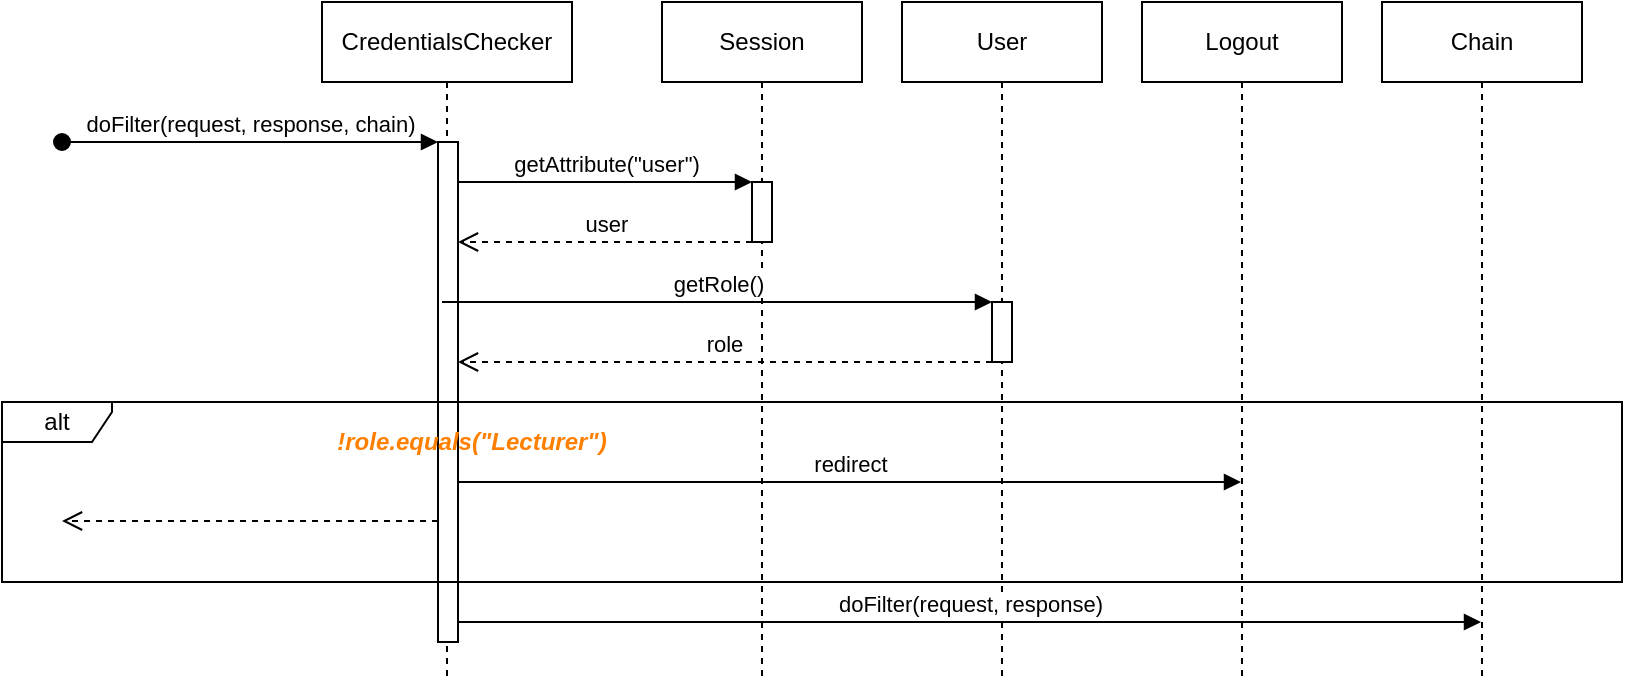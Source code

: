 <mxfile version="21.3.4" type="device">
  <diagram name="Page-1" id="2YBvvXClWsGukQMizWep">
    <mxGraphModel dx="472" dy="697" grid="1" gridSize="10" guides="1" tooltips="1" connect="1" arrows="1" fold="1" page="1" pageScale="1" pageWidth="850" pageHeight="1100" math="0" shadow="0">
      <root>
        <mxCell id="0" />
        <mxCell id="1" parent="0" />
        <mxCell id="ZxQ5UOW7yzgk-UkYAwtb-1" value="CredentialsChecker" style="shape=umlLifeline;perimeter=lifelinePerimeter;whiteSpace=wrap;html=1;container=0;dropTarget=0;collapsible=0;recursiveResize=0;outlineConnect=0;portConstraint=eastwest;newEdgeStyle={&quot;edgeStyle&quot;:&quot;elbowEdgeStyle&quot;,&quot;elbow&quot;:&quot;vertical&quot;,&quot;curved&quot;:0,&quot;rounded&quot;:0};" vertex="1" parent="1">
          <mxGeometry x="290" y="210" width="125" height="340" as="geometry" />
        </mxCell>
        <mxCell id="ZxQ5UOW7yzgk-UkYAwtb-2" value="doFilter(request, response, chain)" style="html=1;verticalAlign=bottom;startArrow=oval;endArrow=block;startSize=8;edgeStyle=elbowEdgeStyle;elbow=vertical;curved=0;rounded=0;" edge="1" parent="ZxQ5UOW7yzgk-UkYAwtb-1" target="ZxQ5UOW7yzgk-UkYAwtb-3">
          <mxGeometry relative="1" as="geometry">
            <mxPoint x="-130" y="70" as="sourcePoint" />
            <mxPoint x="45" y="70" as="targetPoint" />
          </mxGeometry>
        </mxCell>
        <mxCell id="ZxQ5UOW7yzgk-UkYAwtb-3" value="" style="html=1;points=[];perimeter=orthogonalPerimeter;outlineConnect=0;targetShapes=umlLifeline;portConstraint=eastwest;newEdgeStyle={&quot;edgeStyle&quot;:&quot;elbowEdgeStyle&quot;,&quot;elbow&quot;:&quot;vertical&quot;,&quot;curved&quot;:0,&quot;rounded&quot;:0};" vertex="1" parent="ZxQ5UOW7yzgk-UkYAwtb-1">
          <mxGeometry x="58" y="70" width="10" height="250" as="geometry" />
        </mxCell>
        <mxCell id="ZxQ5UOW7yzgk-UkYAwtb-4" value="Session" style="shape=umlLifeline;perimeter=lifelinePerimeter;whiteSpace=wrap;html=1;container=0;dropTarget=0;collapsible=0;recursiveResize=0;outlineConnect=0;portConstraint=eastwest;newEdgeStyle={&quot;edgeStyle&quot;:&quot;elbowEdgeStyle&quot;,&quot;elbow&quot;:&quot;vertical&quot;,&quot;curved&quot;:0,&quot;rounded&quot;:0};" vertex="1" parent="1">
          <mxGeometry x="460" y="210" width="100" height="340" as="geometry" />
        </mxCell>
        <mxCell id="ZxQ5UOW7yzgk-UkYAwtb-6" value="" style="html=1;points=[];perimeter=orthogonalPerimeter;outlineConnect=0;targetShapes=umlLifeline;portConstraint=eastwest;newEdgeStyle={&quot;edgeStyle&quot;:&quot;elbowEdgeStyle&quot;,&quot;elbow&quot;:&quot;vertical&quot;,&quot;curved&quot;:0,&quot;rounded&quot;:0};" vertex="1" parent="ZxQ5UOW7yzgk-UkYAwtb-4">
          <mxGeometry x="45" y="90" width="10" height="30" as="geometry" />
        </mxCell>
        <mxCell id="ZxQ5UOW7yzgk-UkYAwtb-7" value="getAttribute(&quot;user&quot;)" style="html=1;verticalAlign=bottom;endArrow=block;edgeStyle=elbowEdgeStyle;elbow=vertical;curved=0;rounded=0;" edge="1" parent="ZxQ5UOW7yzgk-UkYAwtb-4" target="ZxQ5UOW7yzgk-UkYAwtb-6">
          <mxGeometry relative="1" as="geometry">
            <mxPoint x="-102" y="90" as="sourcePoint" />
            <Array as="points">
              <mxPoint x="-40" y="90" />
              <mxPoint x="-60" y="100" />
              <mxPoint x="-40" y="90" />
            </Array>
            <mxPoint x="70" y="90" as="targetPoint" />
          </mxGeometry>
        </mxCell>
        <mxCell id="ZxQ5UOW7yzgk-UkYAwtb-8" value="user" style="html=1;verticalAlign=bottom;endArrow=open;dashed=1;endSize=8;edgeStyle=elbowEdgeStyle;elbow=vertical;curved=0;rounded=0;" edge="1" parent="ZxQ5UOW7yzgk-UkYAwtb-4" source="ZxQ5UOW7yzgk-UkYAwtb-6">
          <mxGeometry x="0.003" relative="1" as="geometry">
            <mxPoint x="-102" y="120" as="targetPoint" />
            <Array as="points">
              <mxPoint x="33" y="120" />
              <mxPoint x="-22" y="120" />
            </Array>
            <mxPoint x="48" y="120" as="sourcePoint" />
            <mxPoint as="offset" />
          </mxGeometry>
        </mxCell>
        <mxCell id="ZxQ5UOW7yzgk-UkYAwtb-9" value="alt" style="shape=umlFrame;whiteSpace=wrap;html=1;pointerEvents=0;width=55;height=20;" vertex="1" parent="1">
          <mxGeometry x="130" y="410" width="810" height="90" as="geometry" />
        </mxCell>
        <mxCell id="ZxQ5UOW7yzgk-UkYAwtb-10" value="!role.equals(&quot;Lecturer&quot;)" style="text;html=1;align=center;verticalAlign=middle;whiteSpace=wrap;rounded=0;fontStyle=3;fontColor=#FF8000;" vertex="1" parent="1">
          <mxGeometry x="290" y="420" width="150" height="20" as="geometry" />
        </mxCell>
        <mxCell id="ZxQ5UOW7yzgk-UkYAwtb-13" value="redirect" style="html=1;verticalAlign=bottom;endArrow=block;edgeStyle=elbowEdgeStyle;elbow=vertical;curved=0;rounded=0;" edge="1" parent="1" source="ZxQ5UOW7yzgk-UkYAwtb-3" target="ZxQ5UOW7yzgk-UkYAwtb-17">
          <mxGeometry relative="1" as="geometry">
            <mxPoint x="360" y="450" as="sourcePoint" />
            <Array as="points">
              <mxPoint x="422" y="450" />
              <mxPoint x="402" y="460" />
              <mxPoint x="422" y="450" />
            </Array>
            <mxPoint x="507" y="450" as="targetPoint" />
          </mxGeometry>
        </mxCell>
        <mxCell id="ZxQ5UOW7yzgk-UkYAwtb-14" value="User" style="shape=umlLifeline;perimeter=lifelinePerimeter;whiteSpace=wrap;html=1;container=0;dropTarget=0;collapsible=0;recursiveResize=0;outlineConnect=0;portConstraint=eastwest;newEdgeStyle={&quot;edgeStyle&quot;:&quot;elbowEdgeStyle&quot;,&quot;elbow&quot;:&quot;vertical&quot;,&quot;curved&quot;:0,&quot;rounded&quot;:0};" vertex="1" parent="1">
          <mxGeometry x="580" y="210" width="100" height="340" as="geometry" />
        </mxCell>
        <mxCell id="ZxQ5UOW7yzgk-UkYAwtb-19" value="" style="html=1;points=[];perimeter=orthogonalPerimeter;outlineConnect=0;targetShapes=umlLifeline;portConstraint=eastwest;newEdgeStyle={&quot;edgeStyle&quot;:&quot;elbowEdgeStyle&quot;,&quot;elbow&quot;:&quot;vertical&quot;,&quot;curved&quot;:0,&quot;rounded&quot;:0};" vertex="1" parent="ZxQ5UOW7yzgk-UkYAwtb-14">
          <mxGeometry x="45" y="150" width="10" height="30" as="geometry" />
        </mxCell>
        <mxCell id="ZxQ5UOW7yzgk-UkYAwtb-15" value="" style="html=1;verticalAlign=bottom;endArrow=open;dashed=1;endSize=8;edgeStyle=elbowEdgeStyle;elbow=vertical;curved=0;rounded=0;" edge="1" parent="1" source="ZxQ5UOW7yzgk-UkYAwtb-3">
          <mxGeometry x="0.003" relative="1" as="geometry">
            <mxPoint x="160" y="470" as="targetPoint" />
            <Array as="points">
              <mxPoint x="335" y="469.5" />
              <mxPoint x="280" y="469.5" />
            </Array>
            <mxPoint x="347" y="469.5" as="sourcePoint" />
            <mxPoint as="offset" />
          </mxGeometry>
        </mxCell>
        <mxCell id="ZxQ5UOW7yzgk-UkYAwtb-16" value="doFilter(request, response)" style="html=1;verticalAlign=bottom;endArrow=block;edgeStyle=elbowEdgeStyle;elbow=vertical;curved=0;rounded=0;" edge="1" parent="1" source="ZxQ5UOW7yzgk-UkYAwtb-3" target="ZxQ5UOW7yzgk-UkYAwtb-21">
          <mxGeometry relative="1" as="geometry">
            <mxPoint x="360" y="520" as="sourcePoint" />
            <Array as="points">
              <mxPoint x="422" y="520" />
              <mxPoint x="402" y="530" />
              <mxPoint x="422" y="520" />
            </Array>
            <mxPoint x="507" y="520" as="targetPoint" />
          </mxGeometry>
        </mxCell>
        <mxCell id="ZxQ5UOW7yzgk-UkYAwtb-17" value="Logout" style="shape=umlLifeline;perimeter=lifelinePerimeter;whiteSpace=wrap;html=1;container=0;dropTarget=0;collapsible=0;recursiveResize=0;outlineConnect=0;portConstraint=eastwest;newEdgeStyle={&quot;edgeStyle&quot;:&quot;elbowEdgeStyle&quot;,&quot;elbow&quot;:&quot;vertical&quot;,&quot;curved&quot;:0,&quot;rounded&quot;:0};" vertex="1" parent="1">
          <mxGeometry x="700" y="210" width="100" height="340" as="geometry" />
        </mxCell>
        <mxCell id="ZxQ5UOW7yzgk-UkYAwtb-18" value="getRole()" style="html=1;verticalAlign=bottom;endArrow=block;edgeStyle=elbowEdgeStyle;elbow=vertical;curved=0;rounded=0;" edge="1" parent="1" target="ZxQ5UOW7yzgk-UkYAwtb-19">
          <mxGeometry relative="1" as="geometry">
            <mxPoint x="350" y="360" as="sourcePoint" />
            <Array as="points">
              <mxPoint x="422" y="360" />
              <mxPoint x="402" y="370" />
              <mxPoint x="422" y="360" />
            </Array>
            <mxPoint x="507" y="360" as="targetPoint" />
          </mxGeometry>
        </mxCell>
        <mxCell id="ZxQ5UOW7yzgk-UkYAwtb-20" value="role" style="html=1;verticalAlign=bottom;endArrow=open;dashed=1;endSize=8;edgeStyle=elbowEdgeStyle;elbow=vertical;curved=0;rounded=0;" edge="1" parent="1" source="ZxQ5UOW7yzgk-UkYAwtb-19" target="ZxQ5UOW7yzgk-UkYAwtb-3">
          <mxGeometry x="0.003" relative="1" as="geometry">
            <mxPoint x="480" y="390" as="targetPoint" />
            <Array as="points">
              <mxPoint x="615" y="390" />
              <mxPoint x="560" y="390" />
            </Array>
            <mxPoint x="627" y="390" as="sourcePoint" />
            <mxPoint as="offset" />
          </mxGeometry>
        </mxCell>
        <mxCell id="ZxQ5UOW7yzgk-UkYAwtb-21" value="Chain" style="shape=umlLifeline;perimeter=lifelinePerimeter;whiteSpace=wrap;html=1;container=0;dropTarget=0;collapsible=0;recursiveResize=0;outlineConnect=0;portConstraint=eastwest;newEdgeStyle={&quot;edgeStyle&quot;:&quot;elbowEdgeStyle&quot;,&quot;elbow&quot;:&quot;vertical&quot;,&quot;curved&quot;:0,&quot;rounded&quot;:0};" vertex="1" parent="1">
          <mxGeometry x="820" y="210" width="100" height="340" as="geometry" />
        </mxCell>
      </root>
    </mxGraphModel>
  </diagram>
</mxfile>
